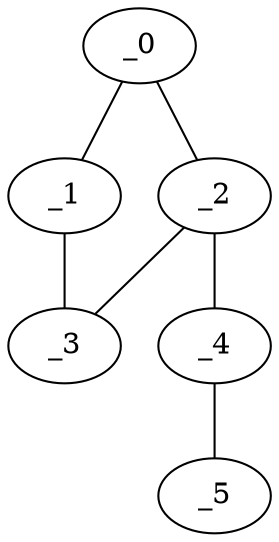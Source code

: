 graph HP1_0149 {
	_0	 [x="1.27545",
		y="2.7575"];
	_1	 [x="1.38163",
		y="1.10067"];
	_0 -- _1;
	_2	 [x="1.58735",
		y="0.800543"];
	_0 -- _2;
	_3	 [x="2.65194",
		y="3.20585"];
	_1 -- _3;
	_2 -- _3;
	_4	 [x="0.669484",
		y="1.7137"];
	_2 -- _4;
	_5	 [x="2.61459",
		y="1.69175"];
	_4 -- _5;
}
